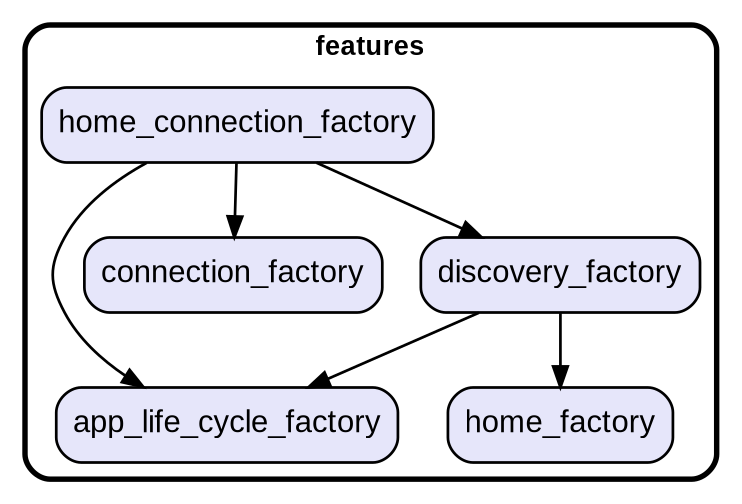digraph "" {
  graph [style=rounded fontname="Arial Black" fontsize=13 penwidth=2.6];
  node [shape=rect style="filled,rounded" fontname=Arial fontsize=15 fillcolor=Lavender penwidth=1.3];
  edge [penwidth=1.3];
  "/app_life_cycle_factory.dart" [label="app_life_cycle_factory"];
  "/connection_factory.dart" [label="connection_factory"];
  "/discovery_factory.dart" [label="discovery_factory"];
  "/home_connection_factory.dart" [label="home_connection_factory"];
  "/home_factory.dart" [label="home_factory"];
  subgraph "cluster~" {
    label="features";
    "/app_life_cycle_factory.dart";
    "/connection_factory.dart";
    "/discovery_factory.dart";
    "/home_connection_factory.dart";
    "/home_factory.dart";
  }
  "/discovery_factory.dart" -> "/app_life_cycle_factory.dart";
  "/discovery_factory.dart" -> "/home_factory.dart";
  "/home_connection_factory.dart" -> "/app_life_cycle_factory.dart";
  "/home_connection_factory.dart" -> "/connection_factory.dart";
  "/home_connection_factory.dart" -> "/discovery_factory.dart";
}
